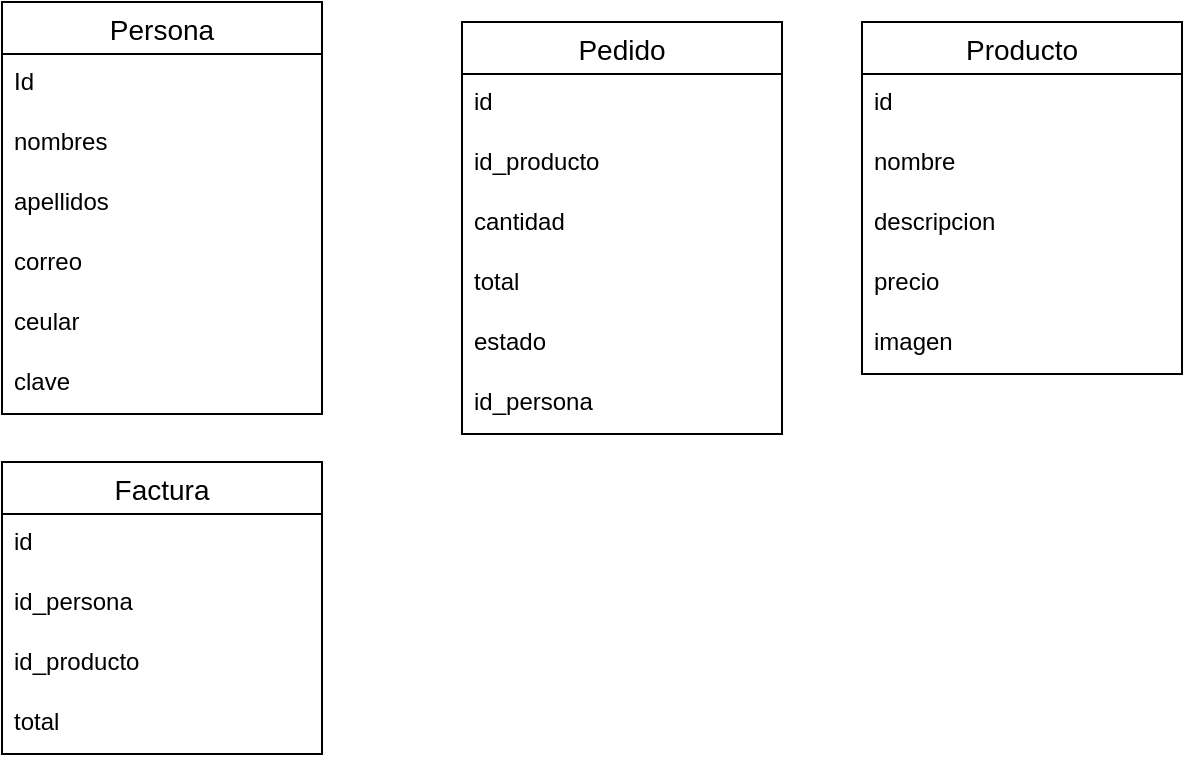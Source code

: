 <mxfile version="20.5.2" type="github"><diagram id="J4tzeH5EZDF2B5x3IZ-K" name="Page-1"><mxGraphModel dx="1038" dy="571" grid="1" gridSize="10" guides="1" tooltips="1" connect="1" arrows="1" fold="1" page="1" pageScale="1" pageWidth="827" pageHeight="1169" math="0" shadow="0"><root><mxCell id="0"/><mxCell id="1" parent="0"/><mxCell id="NETp1csKbWfHXZPexAGi-1" value="Persona" style="swimlane;fontStyle=0;childLayout=stackLayout;horizontal=1;startSize=26;horizontalStack=0;resizeParent=1;resizeParentMax=0;resizeLast=0;collapsible=1;marginBottom=0;align=center;fontSize=14;" parent="1" vertex="1"><mxGeometry x="70" y="10" width="160" height="206" as="geometry"/></mxCell><mxCell id="NETp1csKbWfHXZPexAGi-2" value="Id" style="text;strokeColor=none;fillColor=none;spacingLeft=4;spacingRight=4;overflow=hidden;rotatable=0;points=[[0,0.5],[1,0.5]];portConstraint=eastwest;fontSize=12;" parent="NETp1csKbWfHXZPexAGi-1" vertex="1"><mxGeometry y="26" width="160" height="30" as="geometry"/></mxCell><mxCell id="NETp1csKbWfHXZPexAGi-3" value="nombres" style="text;strokeColor=none;fillColor=none;spacingLeft=4;spacingRight=4;overflow=hidden;rotatable=0;points=[[0,0.5],[1,0.5]];portConstraint=eastwest;fontSize=12;" parent="NETp1csKbWfHXZPexAGi-1" vertex="1"><mxGeometry y="56" width="160" height="30" as="geometry"/></mxCell><mxCell id="NETp1csKbWfHXZPexAGi-4" value="apellidos" style="text;strokeColor=none;fillColor=none;spacingLeft=4;spacingRight=4;overflow=hidden;rotatable=0;points=[[0,0.5],[1,0.5]];portConstraint=eastwest;fontSize=12;" parent="NETp1csKbWfHXZPexAGi-1" vertex="1"><mxGeometry y="86" width="160" height="30" as="geometry"/></mxCell><mxCell id="NETp1csKbWfHXZPexAGi-5" value="correo" style="text;strokeColor=none;fillColor=none;spacingLeft=4;spacingRight=4;overflow=hidden;rotatable=0;points=[[0,0.5],[1,0.5]];portConstraint=eastwest;fontSize=12;" parent="NETp1csKbWfHXZPexAGi-1" vertex="1"><mxGeometry y="116" width="160" height="30" as="geometry"/></mxCell><mxCell id="NETp1csKbWfHXZPexAGi-6" value="ceular" style="text;strokeColor=none;fillColor=none;spacingLeft=4;spacingRight=4;overflow=hidden;rotatable=0;points=[[0,0.5],[1,0.5]];portConstraint=eastwest;fontSize=12;" parent="NETp1csKbWfHXZPexAGi-1" vertex="1"><mxGeometry y="146" width="160" height="30" as="geometry"/></mxCell><mxCell id="NETp1csKbWfHXZPexAGi-7" value="clave" style="text;strokeColor=none;fillColor=none;spacingLeft=4;spacingRight=4;overflow=hidden;rotatable=0;points=[[0,0.5],[1,0.5]];portConstraint=eastwest;fontSize=12;" parent="NETp1csKbWfHXZPexAGi-1" vertex="1"><mxGeometry y="176" width="160" height="30" as="geometry"/></mxCell><mxCell id="NETp1csKbWfHXZPexAGi-21" value="Pedido" style="swimlane;fontStyle=0;childLayout=stackLayout;horizontal=1;startSize=26;horizontalStack=0;resizeParent=1;resizeParentMax=0;resizeLast=0;collapsible=1;marginBottom=0;align=center;fontSize=14;" parent="1" vertex="1"><mxGeometry x="300" y="20" width="160" height="206" as="geometry"/></mxCell><mxCell id="NETp1csKbWfHXZPexAGi-22" value="id" style="text;strokeColor=none;fillColor=none;spacingLeft=4;spacingRight=4;overflow=hidden;rotatable=0;points=[[0,0.5],[1,0.5]];portConstraint=eastwest;fontSize=12;" parent="NETp1csKbWfHXZPexAGi-21" vertex="1"><mxGeometry y="26" width="160" height="30" as="geometry"/></mxCell><mxCell id="NETp1csKbWfHXZPexAGi-23" value="id_producto" style="text;strokeColor=none;fillColor=none;spacingLeft=4;spacingRight=4;overflow=hidden;rotatable=0;points=[[0,0.5],[1,0.5]];portConstraint=eastwest;fontSize=12;" parent="NETp1csKbWfHXZPexAGi-21" vertex="1"><mxGeometry y="56" width="160" height="30" as="geometry"/></mxCell><mxCell id="NETp1csKbWfHXZPexAGi-24" value="cantidad" style="text;strokeColor=none;fillColor=none;spacingLeft=4;spacingRight=4;overflow=hidden;rotatable=0;points=[[0,0.5],[1,0.5]];portConstraint=eastwest;fontSize=12;" parent="NETp1csKbWfHXZPexAGi-21" vertex="1"><mxGeometry y="86" width="160" height="30" as="geometry"/></mxCell><mxCell id="NETp1csKbWfHXZPexAGi-25" value="total" style="text;strokeColor=none;fillColor=none;spacingLeft=4;spacingRight=4;overflow=hidden;rotatable=0;points=[[0,0.5],[1,0.5]];portConstraint=eastwest;fontSize=12;" parent="NETp1csKbWfHXZPexAGi-21" vertex="1"><mxGeometry y="116" width="160" height="30" as="geometry"/></mxCell><mxCell id="NETp1csKbWfHXZPexAGi-26" value="estado" style="text;strokeColor=none;fillColor=none;spacingLeft=4;spacingRight=4;overflow=hidden;rotatable=0;points=[[0,0.5],[1,0.5]];portConstraint=eastwest;fontSize=12;" parent="NETp1csKbWfHXZPexAGi-21" vertex="1"><mxGeometry y="146" width="160" height="30" as="geometry"/></mxCell><mxCell id="NETp1csKbWfHXZPexAGi-38" value="id_persona" style="text;strokeColor=none;fillColor=none;spacingLeft=4;spacingRight=4;overflow=hidden;rotatable=0;points=[[0,0.5],[1,0.5]];portConstraint=eastwest;fontSize=12;" parent="NETp1csKbWfHXZPexAGi-21" vertex="1"><mxGeometry y="176" width="160" height="30" as="geometry"/></mxCell><mxCell id="NETp1csKbWfHXZPexAGi-27" value="Producto" style="swimlane;fontStyle=0;childLayout=stackLayout;horizontal=1;startSize=26;horizontalStack=0;resizeParent=1;resizeParentMax=0;resizeLast=0;collapsible=1;marginBottom=0;align=center;fontSize=14;" parent="1" vertex="1"><mxGeometry x="500" y="20" width="160" height="176" as="geometry"/></mxCell><mxCell id="NETp1csKbWfHXZPexAGi-28" value="id" style="text;strokeColor=none;fillColor=none;spacingLeft=4;spacingRight=4;overflow=hidden;rotatable=0;points=[[0,0.5],[1,0.5]];portConstraint=eastwest;fontSize=12;" parent="NETp1csKbWfHXZPexAGi-27" vertex="1"><mxGeometry y="26" width="160" height="30" as="geometry"/></mxCell><mxCell id="NETp1csKbWfHXZPexAGi-29" value="nombre" style="text;strokeColor=none;fillColor=none;spacingLeft=4;spacingRight=4;overflow=hidden;rotatable=0;points=[[0,0.5],[1,0.5]];portConstraint=eastwest;fontSize=12;" parent="NETp1csKbWfHXZPexAGi-27" vertex="1"><mxGeometry y="56" width="160" height="30" as="geometry"/></mxCell><mxCell id="NETp1csKbWfHXZPexAGi-30" value="descripcion" style="text;strokeColor=none;fillColor=none;spacingLeft=4;spacingRight=4;overflow=hidden;rotatable=0;points=[[0,0.5],[1,0.5]];portConstraint=eastwest;fontSize=12;" parent="NETp1csKbWfHXZPexAGi-27" vertex="1"><mxGeometry y="86" width="160" height="30" as="geometry"/></mxCell><mxCell id="NETp1csKbWfHXZPexAGi-31" value="precio" style="text;strokeColor=none;fillColor=none;spacingLeft=4;spacingRight=4;overflow=hidden;rotatable=0;points=[[0,0.5],[1,0.5]];portConstraint=eastwest;fontSize=12;" parent="NETp1csKbWfHXZPexAGi-27" vertex="1"><mxGeometry y="116" width="160" height="30" as="geometry"/></mxCell><mxCell id="3Rj4iVgy_gxwWpS_o13r-1" value="imagen" style="text;strokeColor=none;fillColor=none;spacingLeft=4;spacingRight=4;overflow=hidden;rotatable=0;points=[[0,0.5],[1,0.5]];portConstraint=eastwest;fontSize=12;" vertex="1" parent="NETp1csKbWfHXZPexAGi-27"><mxGeometry y="146" width="160" height="30" as="geometry"/></mxCell><mxCell id="NETp1csKbWfHXZPexAGi-33" value="Factura" style="swimlane;fontStyle=0;childLayout=stackLayout;horizontal=1;startSize=26;horizontalStack=0;resizeParent=1;resizeParentMax=0;resizeLast=0;collapsible=1;marginBottom=0;align=center;fontSize=14;" parent="1" vertex="1"><mxGeometry x="70" y="240" width="160" height="146" as="geometry"/></mxCell><mxCell id="NETp1csKbWfHXZPexAGi-34" value="id" style="text;strokeColor=none;fillColor=none;spacingLeft=4;spacingRight=4;overflow=hidden;rotatable=0;points=[[0,0.5],[1,0.5]];portConstraint=eastwest;fontSize=12;" parent="NETp1csKbWfHXZPexAGi-33" vertex="1"><mxGeometry y="26" width="160" height="30" as="geometry"/></mxCell><mxCell id="NETp1csKbWfHXZPexAGi-35" value="id_persona" style="text;strokeColor=none;fillColor=none;spacingLeft=4;spacingRight=4;overflow=hidden;rotatable=0;points=[[0,0.5],[1,0.5]];portConstraint=eastwest;fontSize=12;" parent="NETp1csKbWfHXZPexAGi-33" vertex="1"><mxGeometry y="56" width="160" height="30" as="geometry"/></mxCell><mxCell id="NETp1csKbWfHXZPexAGi-36" value="id_producto" style="text;strokeColor=none;fillColor=none;spacingLeft=4;spacingRight=4;overflow=hidden;rotatable=0;points=[[0,0.5],[1,0.5]];portConstraint=eastwest;fontSize=12;" parent="NETp1csKbWfHXZPexAGi-33" vertex="1"><mxGeometry y="86" width="160" height="30" as="geometry"/></mxCell><mxCell id="NETp1csKbWfHXZPexAGi-37" value="total" style="text;strokeColor=none;fillColor=none;spacingLeft=4;spacingRight=4;overflow=hidden;rotatable=0;points=[[0,0.5],[1,0.5]];portConstraint=eastwest;fontSize=12;" parent="NETp1csKbWfHXZPexAGi-33" vertex="1"><mxGeometry y="116" width="160" height="30" as="geometry"/></mxCell></root></mxGraphModel></diagram></mxfile>
